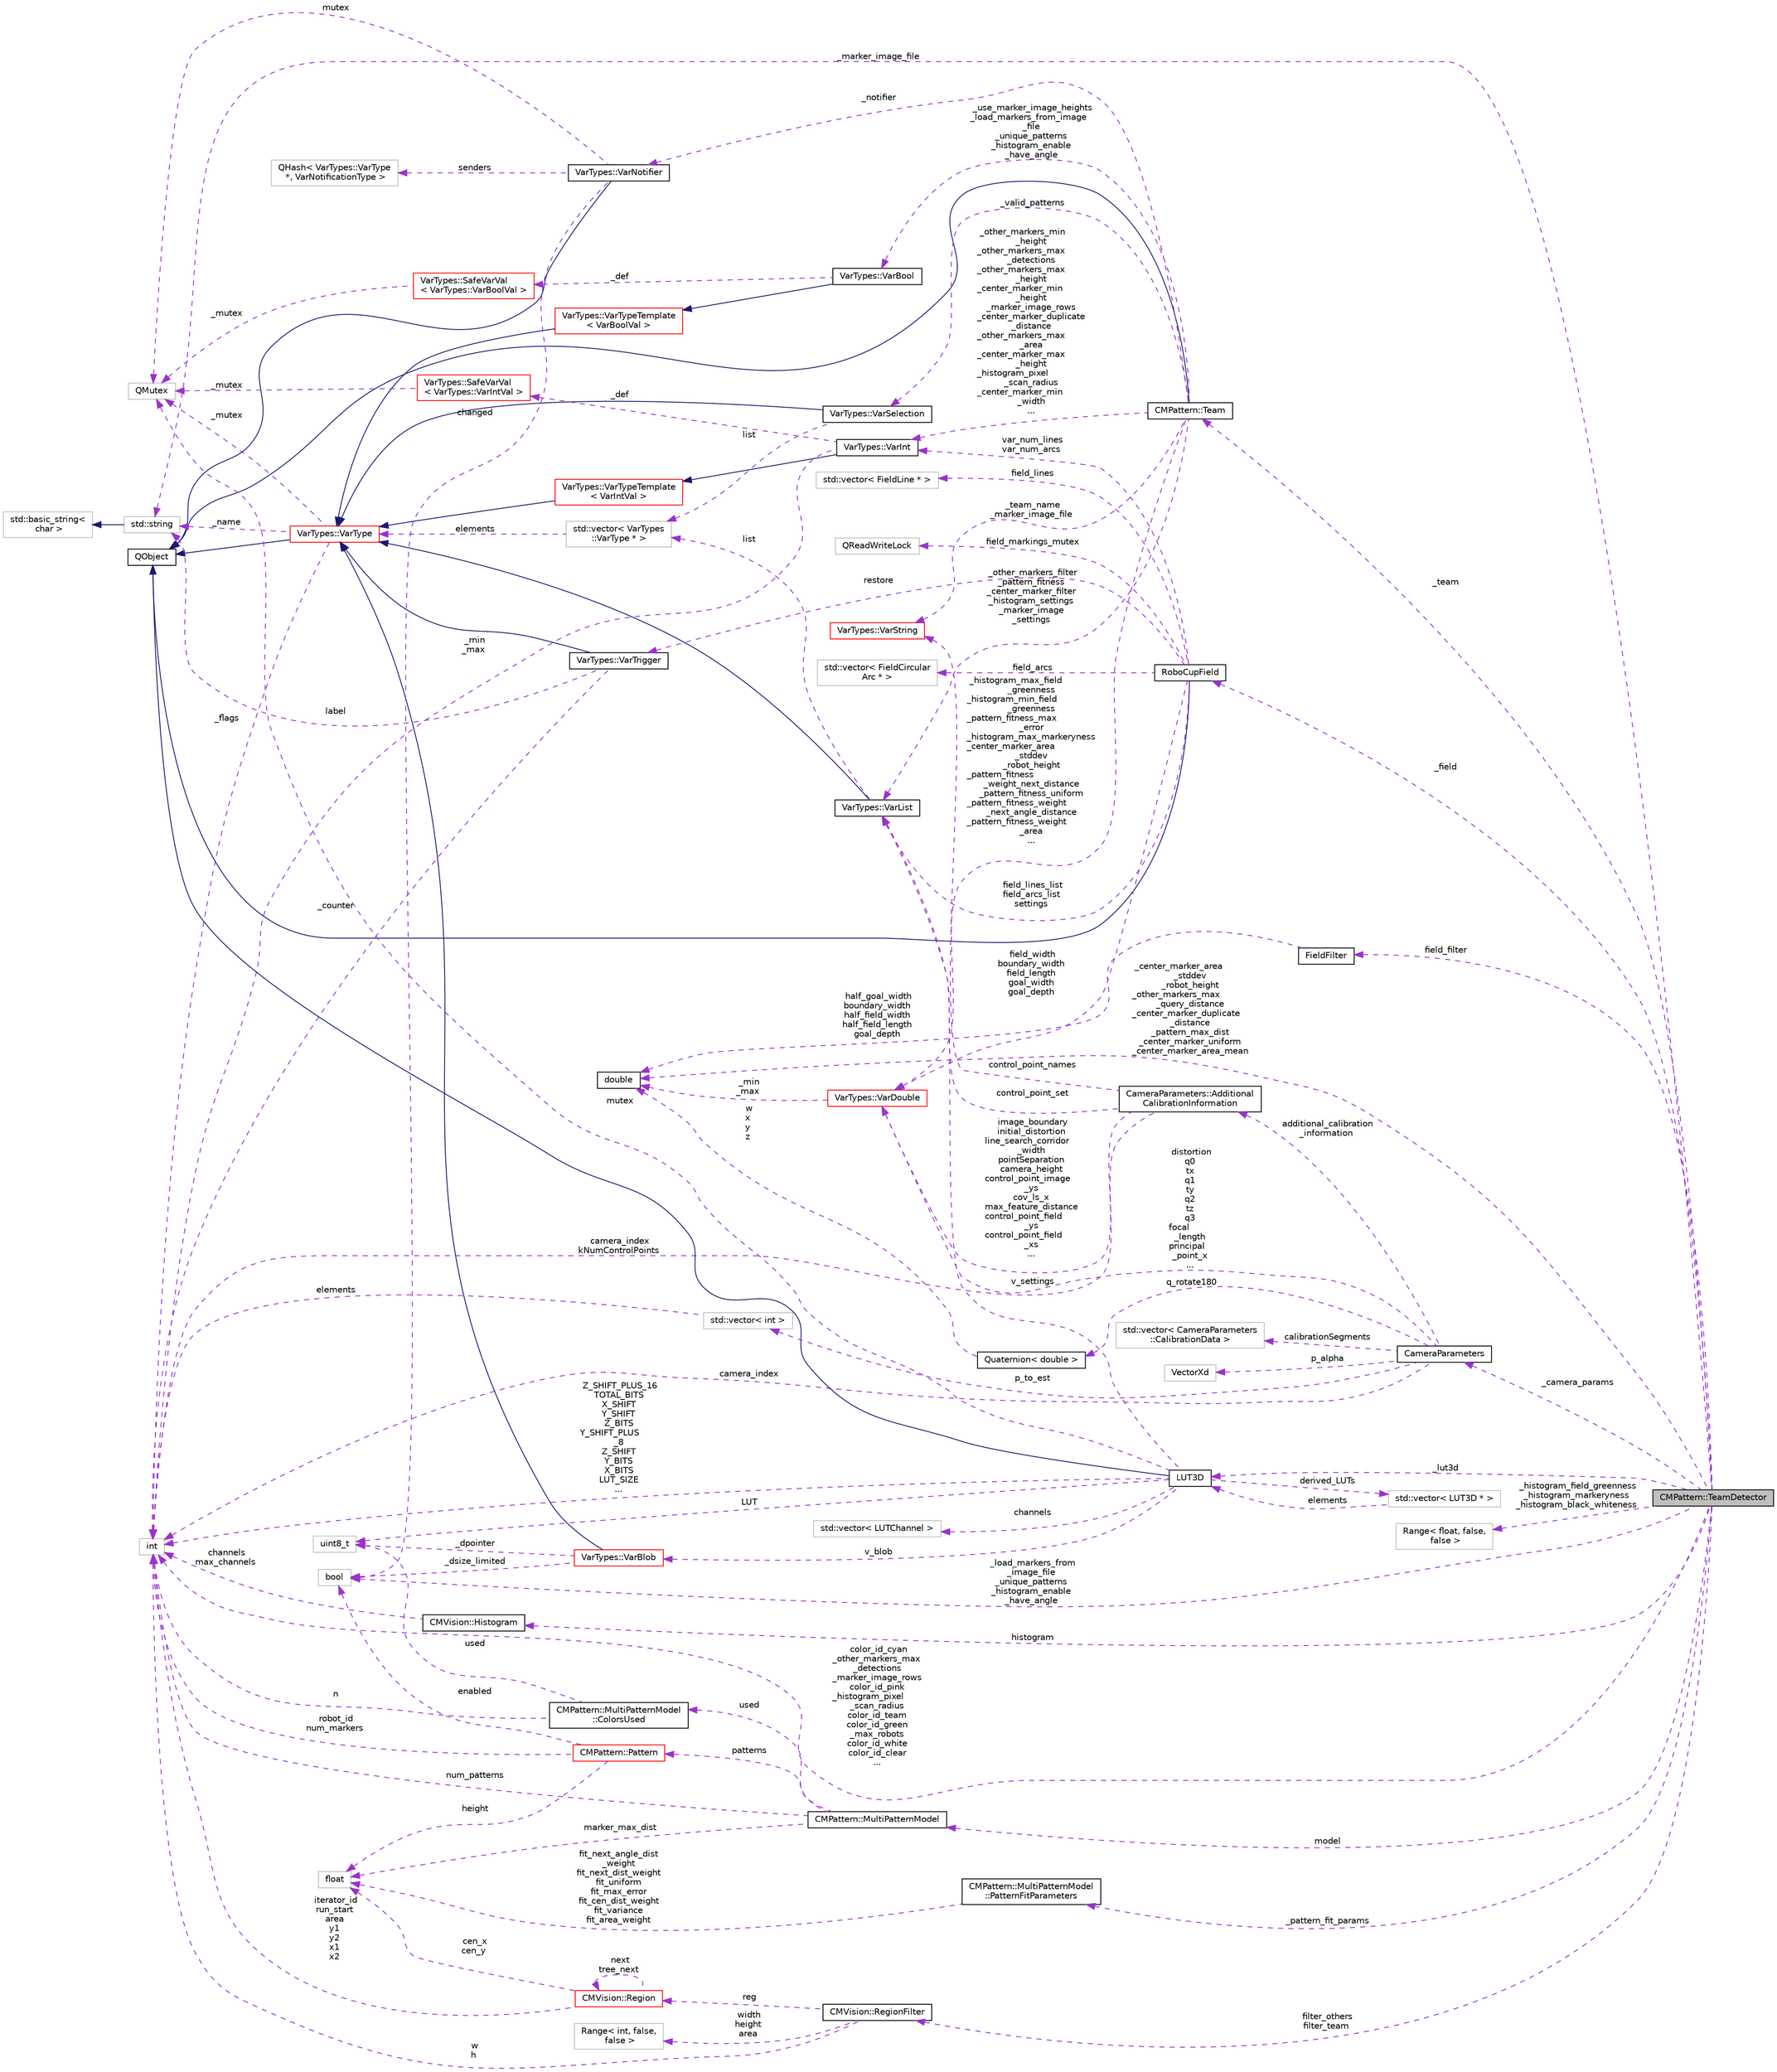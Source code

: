 digraph "CMPattern::TeamDetector"
{
 // INTERACTIVE_SVG=YES
  edge [fontname="Helvetica",fontsize="10",labelfontname="Helvetica",labelfontsize="10"];
  node [fontname="Helvetica",fontsize="10",shape=record];
  rankdir="LR";
  Node1 [label="CMPattern::TeamDetector",height=0.2,width=0.4,color="black", fillcolor="grey75", style="filled", fontcolor="black"];
  Node2 -> Node1 [dir="back",color="darkorchid3",fontsize="10",style="dashed",label=" histogram" ,fontname="Helvetica"];
  Node2 [label="CMVision::Histogram",height=0.2,width=0.4,color="black", fillcolor="white", style="filled",URL="$de/d59/class_c_m_vision_1_1_histogram.html"];
  Node3 -> Node2 [dir="back",color="darkorchid3",fontsize="10",style="dashed",label=" channels\nmax_channels" ,fontname="Helvetica"];
  Node3 [label="int",height=0.2,width=0.4,color="grey75", fillcolor="white", style="filled"];
  Node4 -> Node1 [dir="back",color="darkorchid3",fontsize="10",style="dashed",label=" _team" ,fontname="Helvetica"];
  Node4 [label="CMPattern::Team",height=0.2,width=0.4,color="black", fillcolor="white", style="filled",URL="$dd/d8f/class_c_m_pattern_1_1_team.html"];
  Node5 -> Node4 [dir="back",color="midnightblue",fontsize="10",style="solid",fontname="Helvetica"];
  Node5 [label="QObject",height=0.2,width=0.4,color="black", fillcolor="white", style="filled",URL="$dc/d4f/class_q_object.html"];
  Node6 -> Node4 [dir="back",color="darkorchid3",fontsize="10",style="dashed",label=" _other_markers_filter\n_pattern_fitness\n_center_marker_filter\n_histogram_settings\n_marker_image\n_settings" ,fontname="Helvetica"];
  Node6 [label="VarTypes::VarList",height=0.2,width=0.4,color="black", fillcolor="white", style="filled",URL="$d1/d74/class_var_types_1_1_var_list.html",tooltip="This is the list type of the VarTypes system. "];
  Node7 -> Node6 [dir="back",color="midnightblue",fontsize="10",style="solid",fontname="Helvetica"];
  Node7 [label="VarTypes::VarType",height=0.2,width=0.4,color="red", fillcolor="white", style="filled",URL="$d4/d59/class_var_types_1_1_var_type.html",tooltip="The base class of the VarTypes system. "];
  Node5 -> Node7 [dir="back",color="midnightblue",fontsize="10",style="solid",fontname="Helvetica"];
  Node3 -> Node7 [dir="back",color="darkorchid3",fontsize="10",style="dashed",label=" _flags" ,fontname="Helvetica"];
  Node8 -> Node7 [dir="back",color="darkorchid3",fontsize="10",style="dashed",label=" _name" ,fontname="Helvetica"];
  Node8 [label="std::string",height=0.2,width=0.4,color="grey75", fillcolor="white", style="filled",tooltip="STL class. "];
  Node9 -> Node8 [dir="back",color="midnightblue",fontsize="10",style="solid",fontname="Helvetica"];
  Node9 [label="std::basic_string\<\l char \>",height=0.2,width=0.4,color="grey75", fillcolor="white", style="filled",tooltip="STL class. "];
  Node10 -> Node7 [dir="back",color="darkorchid3",fontsize="10",style="dashed",label=" _mutex" ,fontname="Helvetica"];
  Node10 [label="QMutex",height=0.2,width=0.4,color="grey75", fillcolor="white", style="filled"];
  Node11 -> Node6 [dir="back",color="darkorchid3",fontsize="10",style="dashed",label=" list" ,fontname="Helvetica"];
  Node11 [label="std::vector\< VarTypes\l::VarType * \>",height=0.2,width=0.4,color="grey75", fillcolor="white", style="filled"];
  Node7 -> Node11 [dir="back",color="darkorchid3",fontsize="10",style="dashed",label=" elements" ,fontname="Helvetica"];
  Node12 -> Node4 [dir="back",color="darkorchid3",fontsize="10",style="dashed",label=" _notifier" ,fontname="Helvetica"];
  Node12 [label="VarTypes::VarNotifier",height=0.2,width=0.4,color="black", fillcolor="white", style="filled",URL="$d6/d76/class_var_types_1_1_var_notifier.html",tooltip="A helper class which accumulates the occurence of VarType changes. "];
  Node5 -> Node12 [dir="back",color="midnightblue",fontsize="10",style="solid",fontname="Helvetica"];
  Node13 -> Node12 [dir="back",color="darkorchid3",fontsize="10",style="dashed",label=" senders" ,fontname="Helvetica"];
  Node13 [label="QHash\< VarTypes::VarType\l *, VarNotificationType \>",height=0.2,width=0.4,color="grey75", fillcolor="white", style="filled"];
  Node14 -> Node12 [dir="back",color="darkorchid3",fontsize="10",style="dashed",label=" changed" ,fontname="Helvetica"];
  Node14 [label="bool",height=0.2,width=0.4,color="grey75", fillcolor="white", style="filled"];
  Node10 -> Node12 [dir="back",color="darkorchid3",fontsize="10",style="dashed",label=" mutex" ,fontname="Helvetica"];
  Node15 -> Node4 [dir="back",color="darkorchid3",fontsize="10",style="dashed",label=" _other_markers_min\l_height\n_other_markers_max\l_detections\n_other_markers_max\l_height\n_center_marker_min\l_height\n_marker_image_rows\n_center_marker_duplicate\l_distance\n_other_markers_max\l_area\n_center_marker_max\l_height\n_histogram_pixel\l_scan_radius\n_center_marker_min\l_width\n..." ,fontname="Helvetica"];
  Node15 [label="VarTypes::VarInt",height=0.2,width=0.4,color="black", fillcolor="white", style="filled",URL="$d0/d6c/class_var_types_1_1_var_int.html",tooltip="A Vartype for storing integers. "];
  Node16 -> Node15 [dir="back",color="midnightblue",fontsize="10",style="solid",fontname="Helvetica"];
  Node16 [label="VarTypes::VarTypeTemplate\l\< VarIntVal \>",height=0.2,width=0.4,color="red", fillcolor="white", style="filled",URL="$d7/d38/class_var_types_1_1_var_type_template.html"];
  Node7 -> Node16 [dir="back",color="midnightblue",fontsize="10",style="solid",fontname="Helvetica"];
  Node17 -> Node15 [dir="back",color="darkorchid3",fontsize="10",style="dashed",label=" _def" ,fontname="Helvetica"];
  Node17 [label="VarTypes::SafeVarVal\l\< VarTypes::VarIntVal \>",height=0.2,width=0.4,color="red", fillcolor="white", style="filled",URL="$d2/dc4/class_var_types_1_1_safe_var_val.html"];
  Node10 -> Node17 [dir="back",color="darkorchid3",fontsize="10",style="dashed",label=" _mutex" ,fontname="Helvetica"];
  Node3 -> Node15 [dir="back",color="darkorchid3",fontsize="10",style="dashed",label=" _min\n_max" ,fontname="Helvetica"];
  Node18 -> Node4 [dir="back",color="darkorchid3",fontsize="10",style="dashed",label=" _use_marker_image_heights\n_load_markers_from_image\l_file\n_unique_patterns\n_histogram_enable\n_have_angle" ,fontname="Helvetica"];
  Node18 [label="VarTypes::VarBool",height=0.2,width=0.4,color="black", fillcolor="white", style="filled",URL="$dc/da5/class_var_types_1_1_var_bool.html",tooltip="A Vartype for storing booleans. "];
  Node19 -> Node18 [dir="back",color="midnightblue",fontsize="10",style="solid",fontname="Helvetica"];
  Node19 [label="VarTypes::VarTypeTemplate\l\< VarBoolVal \>",height=0.2,width=0.4,color="red", fillcolor="white", style="filled",URL="$d7/d38/class_var_types_1_1_var_type_template.html"];
  Node7 -> Node19 [dir="back",color="midnightblue",fontsize="10",style="solid",fontname="Helvetica"];
  Node20 -> Node18 [dir="back",color="darkorchid3",fontsize="10",style="dashed",label=" _def" ,fontname="Helvetica"];
  Node20 [label="VarTypes::SafeVarVal\l\< VarTypes::VarBoolVal \>",height=0.2,width=0.4,color="red", fillcolor="white", style="filled",URL="$d2/dc4/class_var_types_1_1_safe_var_val.html"];
  Node10 -> Node20 [dir="back",color="darkorchid3",fontsize="10",style="dashed",label=" _mutex" ,fontname="Helvetica"];
  Node21 -> Node4 [dir="back",color="darkorchid3",fontsize="10",style="dashed",label=" _histogram_max_field\l_greenness\n_histogram_min_field\l_greenness\n_pattern_fitness_max\l_error\n_histogram_max_markeryness\n_center_marker_area\l_stddev\n_robot_height\n_pattern_fitness\l_weight_next_distance\n_pattern_fitness_uniform\n_pattern_fitness_weight\l_next_angle_distance\n_pattern_fitness_weight\l_area\n..." ,fontname="Helvetica"];
  Node21 [label="VarTypes::VarDouble",height=0.2,width=0.4,color="red", fillcolor="white", style="filled",URL="$d6/de9/class_var_types_1_1_var_double.html",tooltip="A Vartype for storing double precision floating points. "];
  Node22 -> Node21 [dir="back",color="darkorchid3",fontsize="10",style="dashed",label=" _min\n_max" ,fontname="Helvetica"];
  Node22 [label="double",height=0.2,width=0.4,color="black", fillcolor="white", style="filled",URL="$df/de6/classdouble.html"];
  Node23 -> Node4 [dir="back",color="darkorchid3",fontsize="10",style="dashed",label=" _team_name\n_marker_image_file" ,fontname="Helvetica"];
  Node23 [label="VarTypes::VarString",height=0.2,width=0.4,color="red", fillcolor="white", style="filled",URL="$d5/deb/class_var_types_1_1_var_string.html",tooltip="This is the string VarType of the VarTypes system. "];
  Node24 -> Node4 [dir="back",color="darkorchid3",fontsize="10",style="dashed",label=" _valid_patterns" ,fontname="Helvetica"];
  Node24 [label="VarTypes::VarSelection",height=0.2,width=0.4,color="black", fillcolor="white", style="filled",URL="$de/d3e/class_var_types_1_1_var_selection.html",tooltip="This is the multi-selection VarType of the VarTypes system. "];
  Node7 -> Node24 [dir="back",color="midnightblue",fontsize="10",style="solid",fontname="Helvetica"];
  Node11 -> Node24 [dir="back",color="darkorchid3",fontsize="10",style="dashed",label=" list" ,fontname="Helvetica"];
  Node22 -> Node1 [dir="back",color="darkorchid3",fontsize="10",style="dashed",label=" _center_marker_area\l_stddev\n_robot_height\n_other_markers_max\l_query_distance\n_center_marker_duplicate\l_distance\n_pattern_max_dist\n_center_marker_uniform\n_center_marker_area_mean" ,fontname="Helvetica"];
  Node25 -> Node1 [dir="back",color="darkorchid3",fontsize="10",style="dashed",label=" field_filter" ,fontname="Helvetica"];
  Node25 [label="FieldFilter",height=0.2,width=0.4,color="black", fillcolor="white", style="filled",URL="$d7/d00/class_field_filter.html"];
  Node22 -> Node25 [dir="back",color="darkorchid3",fontsize="10",style="dashed",label=" half_goal_width\nboundary_width\nhalf_field_width\nhalf_field_length\ngoal_depth" ,fontname="Helvetica"];
  Node26 -> Node1 [dir="back",color="darkorchid3",fontsize="10",style="dashed",label=" _field" ,fontname="Helvetica"];
  Node26 [label="RoboCupField",height=0.2,width=0.4,color="black", fillcolor="white", style="filled",URL="$d2/d6f/class_robo_cup_field.html",tooltip="Definition of all variables for a symmetric, regulation-style RoboCup SSL field. "];
  Node5 -> Node26 [dir="back",color="midnightblue",fontsize="10",style="solid",fontname="Helvetica"];
  Node6 -> Node26 [dir="back",color="darkorchid3",fontsize="10",style="dashed",label=" field_lines_list\nfield_arcs_list\nsettings" ,fontname="Helvetica"];
  Node15 -> Node26 [dir="back",color="darkorchid3",fontsize="10",style="dashed",label=" var_num_lines\nvar_num_arcs" ,fontname="Helvetica"];
  Node27 -> Node26 [dir="back",color="darkorchid3",fontsize="10",style="dashed",label=" field_arcs" ,fontname="Helvetica"];
  Node27 [label="std::vector\< FieldCircular\lArc * \>",height=0.2,width=0.4,color="grey75", fillcolor="white", style="filled"];
  Node21 -> Node26 [dir="back",color="darkorchid3",fontsize="10",style="dashed",label=" field_width\nboundary_width\nfield_length\ngoal_width\ngoal_depth" ,fontname="Helvetica"];
  Node28 -> Node26 [dir="back",color="darkorchid3",fontsize="10",style="dashed",label=" field_lines" ,fontname="Helvetica"];
  Node28 [label="std::vector\< FieldLine * \>",height=0.2,width=0.4,color="grey75", fillcolor="white", style="filled"];
  Node29 -> Node26 [dir="back",color="darkorchid3",fontsize="10",style="dashed",label=" restore" ,fontname="Helvetica"];
  Node29 [label="VarTypes::VarTrigger",height=0.2,width=0.4,color="black", fillcolor="white", style="filled",URL="$d8/d89/class_var_types_1_1_var_trigger.html",tooltip="This is a Trigger-like VarType of the VarTypes system. "];
  Node7 -> Node29 [dir="back",color="midnightblue",fontsize="10",style="solid",fontname="Helvetica"];
  Node3 -> Node29 [dir="back",color="darkorchid3",fontsize="10",style="dashed",label=" _counter" ,fontname="Helvetica"];
  Node8 -> Node29 [dir="back",color="darkorchid3",fontsize="10",style="dashed",label=" label" ,fontname="Helvetica"];
  Node30 -> Node26 [dir="back",color="darkorchid3",fontsize="10",style="dashed",label=" field_markings_mutex" ,fontname="Helvetica"];
  Node30 [label="QReadWriteLock",height=0.2,width=0.4,color="grey75", fillcolor="white", style="filled"];
  Node31 -> Node1 [dir="back",color="darkorchid3",fontsize="10",style="dashed",label=" _histogram_field_greenness\n_histogram_markeryness\n_histogram_black_whiteness" ,fontname="Helvetica"];
  Node31 [label="Range\< float, false,\l false \>",height=0.2,width=0.4,color="grey75", fillcolor="white", style="filled"];
  Node32 -> Node1 [dir="back",color="darkorchid3",fontsize="10",style="dashed",label=" _camera_params" ,fontname="Helvetica"];
  Node32 [label="CameraParameters",height=0.2,width=0.4,color="black", fillcolor="white", style="filled",URL="$d7/df2/class_camera_parameters.html",tooltip="Intrinsic and extrinsic camera parameters. "];
  Node21 -> Node32 [dir="back",color="darkorchid3",fontsize="10",style="dashed",label=" distortion\nq0\ntx\nq1\nty\nq2\ntz\nq3\nfocal\l_length\nprincipal\l_point_x\n..." ,fontname="Helvetica"];
  Node33 -> Node32 [dir="back",color="darkorchid3",fontsize="10",style="dashed",label=" p_alpha" ,fontname="Helvetica"];
  Node33 [label="VectorXd",height=0.2,width=0.4,color="grey75", fillcolor="white", style="filled"];
  Node34 -> Node32 [dir="back",color="darkorchid3",fontsize="10",style="dashed",label=" additional_calibration\l_information" ,fontname="Helvetica"];
  Node34 [label="CameraParameters::Additional\lCalibrationInformation",height=0.2,width=0.4,color="black", fillcolor="white", style="filled",URL="$d3/d35/class_camera_parameters_1_1_additional_calibration_information.html",tooltip="Some additional data used for calibration. "];
  Node6 -> Node34 [dir="back",color="darkorchid3",fontsize="10",style="dashed",label=" control_point_set" ,fontname="Helvetica"];
  Node21 -> Node34 [dir="back",color="darkorchid3",fontsize="10",style="dashed",label=" image_boundary\ninitial_distortion\nline_search_corridor\l_width\npointSeparation\ncamera_height\ncontrol_point_image\l_ys\ncov_ls_x\nmax_feature_distance\ncontrol_point_field\l_ys\ncontrol_point_field\l_xs\n..." ,fontname="Helvetica"];
  Node23 -> Node34 [dir="back",color="darkorchid3",fontsize="10",style="dashed",label=" control_point_names" ,fontname="Helvetica"];
  Node3 -> Node34 [dir="back",color="darkorchid3",fontsize="10",style="dashed",label=" camera_index\nkNumControlPoints" ,fontname="Helvetica"];
  Node3 -> Node32 [dir="back",color="darkorchid3",fontsize="10",style="dashed",label=" camera_index" ,fontname="Helvetica"];
  Node35 -> Node32 [dir="back",color="darkorchid3",fontsize="10",style="dashed",label=" q_rotate180" ,fontname="Helvetica"];
  Node35 [label="Quaternion\< double \>",height=0.2,width=0.4,color="black", fillcolor="white", style="filled",URL="$dc/de3/class_quaternion.html"];
  Node22 -> Node35 [dir="back",color="darkorchid3",fontsize="10",style="dashed",label=" w\nx\ny\nz" ,fontname="Helvetica"];
  Node36 -> Node32 [dir="back",color="darkorchid3",fontsize="10",style="dashed",label=" p_to_est" ,fontname="Helvetica"];
  Node36 [label="std::vector\< int \>",height=0.2,width=0.4,color="grey75", fillcolor="white", style="filled"];
  Node3 -> Node36 [dir="back",color="darkorchid3",fontsize="10",style="dashed",label=" elements" ,fontname="Helvetica"];
  Node37 -> Node32 [dir="back",color="darkorchid3",fontsize="10",style="dashed",label=" calibrationSegments" ,fontname="Helvetica"];
  Node37 [label="std::vector\< CameraParameters\l::CalibrationData \>",height=0.2,width=0.4,color="grey75", fillcolor="white", style="filled"];
  Node38 -> Node1 [dir="back",color="darkorchid3",fontsize="10",style="dashed",label=" _lut3d" ,fontname="Helvetica"];
  Node38 [label="LUT3D",height=0.2,width=0.4,color="black", fillcolor="white", style="filled",URL="$d7/d15/class_l_u_t3_d.html",tooltip="A general 3D LUT class, allowing fast bit-wise lookup. "];
  Node5 -> Node38 [dir="back",color="midnightblue",fontsize="10",style="solid",fontname="Helvetica"];
  Node6 -> Node38 [dir="back",color="darkorchid3",fontsize="10",style="dashed",label=" v_settings" ,fontname="Helvetica"];
  Node39 -> Node38 [dir="back",color="darkorchid3",fontsize="10",style="dashed",label=" derived_LUTs" ,fontname="Helvetica"];
  Node39 [label="std::vector\< LUT3D * \>",height=0.2,width=0.4,color="grey75", fillcolor="white", style="filled"];
  Node38 -> Node39 [dir="back",color="darkorchid3",fontsize="10",style="dashed",label=" elements" ,fontname="Helvetica"];
  Node40 -> Node38 [dir="back",color="darkorchid3",fontsize="10",style="dashed",label=" v_blob" ,fontname="Helvetica"];
  Node40 [label="VarTypes::VarBlob",height=0.2,width=0.4,color="red", fillcolor="white", style="filled",URL="$d3/dac/class_var_types_1_1_var_blob.html",tooltip="A Vartype for storing binary data. "];
  Node7 -> Node40 [dir="back",color="midnightblue",fontsize="10",style="solid",fontname="Helvetica"];
  Node14 -> Node40 [dir="back",color="darkorchid3",fontsize="10",style="dashed",label=" _dsize_limited" ,fontname="Helvetica"];
  Node41 -> Node40 [dir="back",color="darkorchid3",fontsize="10",style="dashed",label=" _dpointer" ,fontname="Helvetica"];
  Node41 [label="uint8_t",height=0.2,width=0.4,color="grey75", fillcolor="white", style="filled"];
  Node3 -> Node38 [dir="back",color="darkorchid3",fontsize="10",style="dashed",label=" Z_SHIFT_PLUS_16\nTOTAL_BITS\nX_SHIFT\nY_SHIFT\nZ_BITS\nY_SHIFT_PLUS\l_8\nZ_SHIFT\nY_BITS\nX_BITS\nLUT_SIZE\n..." ,fontname="Helvetica"];
  Node41 -> Node38 [dir="back",color="darkorchid3",fontsize="10",style="dashed",label=" LUT" ,fontname="Helvetica"];
  Node10 -> Node38 [dir="back",color="darkorchid3",fontsize="10",style="dashed",label=" mutex" ,fontname="Helvetica"];
  Node42 -> Node38 [dir="back",color="darkorchid3",fontsize="10",style="dashed",label=" channels" ,fontname="Helvetica"];
  Node42 [label="std::vector\< LUTChannel \>",height=0.2,width=0.4,color="grey75", fillcolor="white", style="filled"];
  Node43 -> Node1 [dir="back",color="darkorchid3",fontsize="10",style="dashed",label=" filter_others\nfilter_team" ,fontname="Helvetica"];
  Node43 [label="CMVision::RegionFilter",height=0.2,width=0.4,color="black", fillcolor="white", style="filled",URL="$dd/dc1/class_c_m_vision_1_1_region_filter.html"];
  Node44 -> Node43 [dir="back",color="darkorchid3",fontsize="10",style="dashed",label=" width\nheight\narea" ,fontname="Helvetica"];
  Node44 [label="Range\< int, false,\l false \>",height=0.2,width=0.4,color="grey75", fillcolor="white", style="filled"];
  Node45 -> Node43 [dir="back",color="darkorchid3",fontsize="10",style="dashed",label=" reg" ,fontname="Helvetica"];
  Node45 [label="CMVision::Region",height=0.2,width=0.4,color="red", fillcolor="white", style="filled",URL="$da/deb/class_c_m_vision_1_1_region.html"];
  Node46 -> Node45 [dir="back",color="darkorchid3",fontsize="10",style="dashed",label=" cen_x\ncen_y" ,fontname="Helvetica"];
  Node46 [label="float",height=0.2,width=0.4,color="grey75", fillcolor="white", style="filled"];
  Node45 -> Node45 [dir="back",color="darkorchid3",fontsize="10",style="dashed",label=" next\ntree_next" ,fontname="Helvetica"];
  Node3 -> Node45 [dir="back",color="darkorchid3",fontsize="10",style="dashed",label=" iterator_id\nrun_start\narea\ny1\ny2\nx1\nx2" ,fontname="Helvetica"];
  Node3 -> Node43 [dir="back",color="darkorchid3",fontsize="10",style="dashed",label=" w\nh" ,fontname="Helvetica"];
  Node3 -> Node1 [dir="back",color="darkorchid3",fontsize="10",style="dashed",label=" color_id_cyan\n_other_markers_max\l_detections\n_marker_image_rows\ncolor_id_pink\n_histogram_pixel\l_scan_radius\ncolor_id_team\ncolor_id_green\n_max_robots\ncolor_id_white\ncolor_id_clear\n..." ,fontname="Helvetica"];
  Node8 -> Node1 [dir="back",color="darkorchid3",fontsize="10",style="dashed",label=" _marker_image_file" ,fontname="Helvetica"];
  Node14 -> Node1 [dir="back",color="darkorchid3",fontsize="10",style="dashed",label=" _load_markers_from\l_image_file\n_unique_patterns\n_histogram_enable\n_have_angle" ,fontname="Helvetica"];
  Node47 -> Node1 [dir="back",color="darkorchid3",fontsize="10",style="dashed",label=" _pattern_fit_params" ,fontname="Helvetica"];
  Node47 [label="CMPattern::MultiPatternModel\l::PatternFitParameters",height=0.2,width=0.4,color="black", fillcolor="white", style="filled",URL="$d2/db3/class_c_m_pattern_1_1_multi_pattern_model_1_1_pattern_fit_parameters.html"];
  Node46 -> Node47 [dir="back",color="darkorchid3",fontsize="10",style="dashed",label=" fit_next_angle_dist\l_weight\nfit_next_dist_weight\nfit_uniform\nfit_max_error\nfit_cen_dist_weight\nfit_variance\nfit_area_weight" ,fontname="Helvetica"];
  Node48 -> Node1 [dir="back",color="darkorchid3",fontsize="10",style="dashed",label=" model" ,fontname="Helvetica"];
  Node48 [label="CMPattern::MultiPatternModel",height=0.2,width=0.4,color="black", fillcolor="white", style="filled",URL="$d1/d49/class_c_m_pattern_1_1_multi_pattern_model.html"];
  Node49 -> Node48 [dir="back",color="darkorchid3",fontsize="10",style="dashed",label=" used" ,fontname="Helvetica"];
  Node49 [label="CMPattern::MultiPatternModel\l::ColorsUsed",height=0.2,width=0.4,color="black", fillcolor="white", style="filled",URL="$da/dee/class_c_m_pattern_1_1_multi_pattern_model_1_1_colors_used.html"];
  Node3 -> Node49 [dir="back",color="darkorchid3",fontsize="10",style="dashed",label=" n" ,fontname="Helvetica"];
  Node41 -> Node49 [dir="back",color="darkorchid3",fontsize="10",style="dashed",label=" used" ,fontname="Helvetica"];
  Node46 -> Node48 [dir="back",color="darkorchid3",fontsize="10",style="dashed",label=" marker_max_dist" ,fontname="Helvetica"];
  Node3 -> Node48 [dir="back",color="darkorchid3",fontsize="10",style="dashed",label=" num_patterns" ,fontname="Helvetica"];
  Node50 -> Node48 [dir="back",color="darkorchid3",fontsize="10",style="dashed",label=" patterns" ,fontname="Helvetica"];
  Node50 [label="CMPattern::Pattern",height=0.2,width=0.4,color="red", fillcolor="white", style="filled",URL="$db/d67/class_c_m_pattern_1_1_pattern.html"];
  Node46 -> Node50 [dir="back",color="darkorchid3",fontsize="10",style="dashed",label=" height" ,fontname="Helvetica"];
  Node3 -> Node50 [dir="back",color="darkorchid3",fontsize="10",style="dashed",label=" robot_id\nnum_markers" ,fontname="Helvetica"];
  Node14 -> Node50 [dir="back",color="darkorchid3",fontsize="10",style="dashed",label=" enabled" ,fontname="Helvetica"];
}

